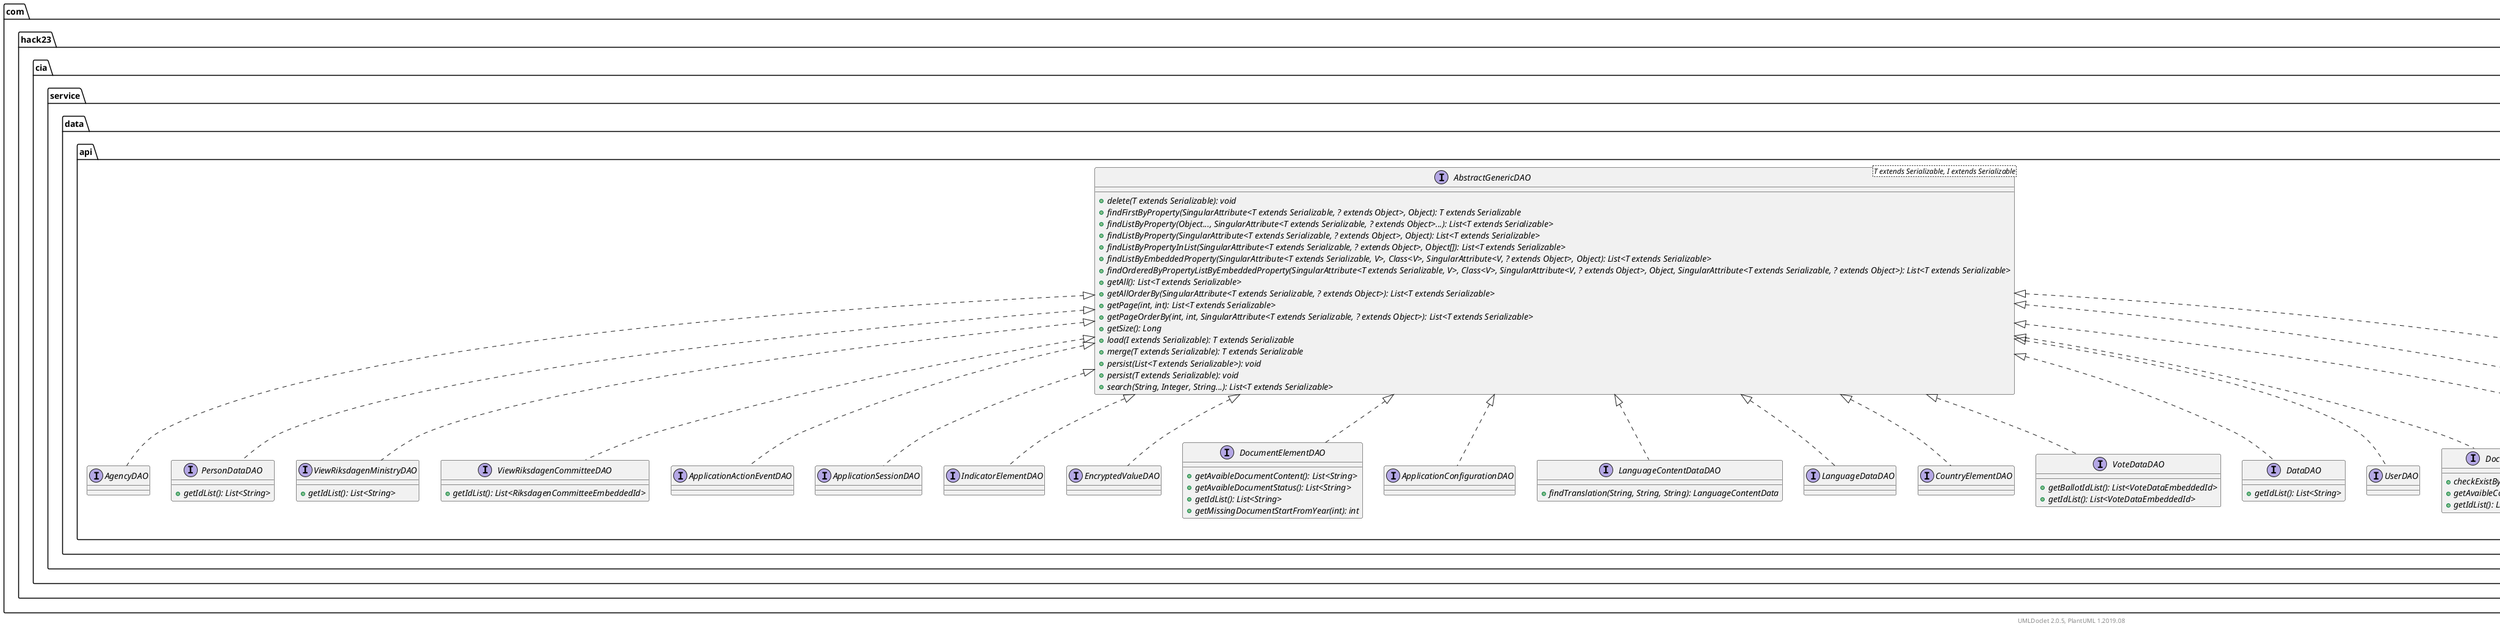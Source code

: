 @startuml
    namespace com.hack23.cia.service.data.api {

        interface AgencyDAO [[AgencyDAO.html]]

        interface PersonDataDAO [[PersonDataDAO.html]] {
            {abstract} +getIdList(): List<String>
        }

        interface ViewRiksdagenMinistryDAO [[ViewRiksdagenMinistryDAO.html]] {
            {abstract} +getIdList(): List<String>
        }

        interface ViewRiksdagenCommitteeDAO [[ViewRiksdagenCommitteeDAO.html]] {
            {abstract} +getIdList(): List<RiksdagenCommitteeEmbeddedId>
        }

        interface ApplicationActionEventDAO [[ApplicationActionEventDAO.html]]

        interface AbstractGenericDAO<T extends Serializable, I extends Serializable> [[AbstractGenericDAO.html]] {
            {abstract} +delete(T extends Serializable): void
            {abstract} +findFirstByProperty(SingularAttribute<T extends Serializable, ? extends Object>, Object): T extends Serializable
            {abstract} +findListByProperty(Object..., SingularAttribute<T extends Serializable, ? extends Object>...): List<T extends Serializable>
            {abstract} +findListByProperty(SingularAttribute<T extends Serializable, ? extends Object>, Object): List<T extends Serializable>
            {abstract} +findListByPropertyInList(SingularAttribute<T extends Serializable, ? extends Object>, Object[]): List<T extends Serializable>
            {abstract} +findListByEmbeddedProperty(SingularAttribute<T extends Serializable, V>, Class<V>, SingularAttribute<V, ? extends Object>, Object): List<T extends Serializable>
            {abstract} +findOrderedByPropertyListByEmbeddedProperty(SingularAttribute<T extends Serializable, V>, Class<V>, SingularAttribute<V, ? extends Object>, Object, SingularAttribute<T extends Serializable, ? extends Object>): List<T extends Serializable>
            {abstract} +getAll(): List<T extends Serializable>
            {abstract} +getAllOrderBy(SingularAttribute<T extends Serializable, ? extends Object>): List<T extends Serializable>
            {abstract} +getPage(int, int): List<T extends Serializable>
            {abstract} +getPageOrderBy(int, int, SingularAttribute<T extends Serializable, ? extends Object>): List<T extends Serializable>
            {abstract} +getSize(): Long
            {abstract} +load(I extends Serializable): T extends Serializable
            {abstract} +merge(T extends Serializable): T extends Serializable
            {abstract} +persist(List<T extends Serializable>): void
            {abstract} +persist(T extends Serializable): void
            {abstract} +search(String, Integer, String...): List<T extends Serializable>
        }

        interface ApplicationSessionDAO [[ApplicationSessionDAO.html]]

        interface IndicatorElementDAO [[IndicatorElementDAO.html]]

        interface DataViewer [[DataViewer.html]] {
            {abstract} +findByQueryProperty(Class<T>, SingularAttribute<T, ? extends Object>, Class<V>, SingularAttribute<V, ? extends Object>, Object): T
            {abstract} +findFirstByProperty(Class<T>, SingularAttribute<T, ? extends Object>, Object): T
            {abstract} +findListByEmbeddedProperty(Class<T>, SingularAttribute<T, V>, Class<V>, SingularAttribute<V, ? extends Object>, Object): List<T>
            {abstract} +findListByProperty(Class<T>, Object..., SingularAttribute<T, ? extends Object>...): List<T>
            {abstract} +findListByProperty(Class<T>, SingularAttribute<T, ? extends Object>, Object): List<T>
            {abstract} +findOrderedByPropertyListByEmbeddedProperty(Class<T>, SingularAttribute<T, V>, Class<V>, SingularAttribute<V, ? extends Object>, Object, SingularAttribute<T, ? extends Object>): List<T>
            {abstract} +findOrderedListByEmbeddedProperty(Class<T>, SingularAttribute<T, V>, Class<V>, SingularAttribute<V, ? extends Object>, Object, SingularAttribute<V, ? extends Object>): List<T>
            {abstract} +findOrderedListByProperty(Class<T>, SingularAttribute<T, ? extends Object>, Object, SingularAttribute<T, ? extends Object>): List<T>
            {abstract} +findOrderedListByProperty(Class<T>, SingularAttribute<T, ? extends Object>, Object..., SingularAttribute<T, ? extends Object>...): List<T>
            {abstract} +getAll(Class<T>): List<T>
            {abstract} +getAllOrderBy(Class<T>, SingularAttribute<T, ? extends Object>): List<T>
            {abstract} +getPage(Class<T>, int, int): List<T>
            {abstract} +getPageOrderBy(Class<T>, int, int, SingularAttribute<T, ? extends Object>): List<T>
            {abstract} +getSize(Class<T>): Long
            {abstract} +load(Class<T>, Object): T
        }

        interface EncryptedValueDAO [[EncryptedValueDAO.html]]

        interface ViewDataManager [[ViewDataManager.html]] {
            {abstract} +refreshViews(): void
        }

        interface DocumentElementDAO [[DocumentElementDAO.html]] {
            {abstract} +getAvaibleDocumentContent(): List<String>
            {abstract} +getAvaibleDocumentStatus(): List<String>
            {abstract} +getIdList(): List<String>
            {abstract} +getMissingDocumentStartFromYear(int): int
        }

        interface ApplicationConfigurationDAO [[ApplicationConfigurationDAO.html]]

        interface LanguageContentService [[LanguageContentService.html]] {
            {abstract} +getLanguageResource(String, String, String, String): String
        }

        interface LanguageContentDataDAO [[LanguageContentDataDAO.html]] {
            {abstract} +findTranslation(String, String, String): LanguageContentData
        }

        interface SearchIndexer [[SearchIndexer.html]] {
            {abstract} +updateSearchIndex(): void
        }

        interface RemoveDataManager [[RemoveDataManager.html]] {
            {abstract} +removePersonData(): void
            {abstract} +removeCommitteeProposals(): void
            {abstract} +removeDocumentStatus(): void
            {abstract} +removeDocuments(): void
            {abstract} +removeApplicationHistory(): void
            {abstract} +removeUserAccountApplicationHistory(String): void
        }

        interface LanguageDataDAO [[LanguageDataDAO.html]]

        interface CountryElementDAO [[CountryElementDAO.html]]

        interface VoteDataDAO [[VoteDataDAO.html]] {
            {abstract} +getBallotIdList(): List<VoteDataEmbeddedId>
            {abstract} +getIdList(): List<VoteDataEmbeddedId>
        }

        interface DataDAO [[DataDAO.html]] {
            {abstract} +getIdList(): List<String>
        }

        interface UserDAO [[UserDAO.html]]

        interface DocumentStatusContainerDAO [[DocumentStatusContainerDAO.html]] {
            {abstract} +checkExistByDocumentId(String): int
            {abstract} +getAvaibleCommitteeProposal(): List<String>
            {abstract} +getIdList(): List<String>
        }

        interface SwedenPoliticalPartyDAO [[SwedenPoliticalPartyDAO.html]] {
            {abstract} +getIdList(): List<String>
        }

        interface DocumentContentDataDAO [[DocumentContentDataDAO.html]] {
            {abstract} +checkDocumentContentData(String): boolean
            {abstract} +getIdList(): List<String>
        }

        interface ApplicationConfigurationService [[ApplicationConfigurationService.html]] {
            {abstract} +checkValueOrLoadDefault(String, String, ConfigurationGroup, String, String, String, String, String): ApplicationConfiguration
        }

        interface CommitteeProposalComponentDataDAO [[CommitteeProposalComponentDataDAO.html]] {
            {abstract} +checkCommitteeDocumentData(String): boolean
            {abstract} +getIdList(): List<String>
        }

        AbstractGenericDAO <|.. AgencyDAO
        AbstractGenericDAO <|.. PersonDataDAO
        AbstractGenericDAO <|.. ViewRiksdagenMinistryDAO
        AbstractGenericDAO <|.. ViewRiksdagenCommitteeDAO
        AbstractGenericDAO <|.. ApplicationActionEventDAO
        AbstractGenericDAO <|.. ApplicationSessionDAO
        AbstractGenericDAO <|.. IndicatorElementDAO
        AbstractGenericDAO <|.. EncryptedValueDAO
        AbstractGenericDAO <|.. DocumentElementDAO
        AbstractGenericDAO <|.. ApplicationConfigurationDAO
        AbstractGenericDAO <|.. LanguageContentDataDAO
        AbstractGenericDAO <|.. LanguageDataDAO
        AbstractGenericDAO <|.. CountryElementDAO
        AbstractGenericDAO <|.. VoteDataDAO
        AbstractGenericDAO <|.. DataDAO
        AbstractGenericDAO <|.. UserDAO
        AbstractGenericDAO <|.. DocumentStatusContainerDAO
        AbstractGenericDAO <|.. SwedenPoliticalPartyDAO
        AbstractGenericDAO <|.. DocumentContentDataDAO
        AbstractGenericDAO <|.. CommitteeProposalComponentDataDAO
    }

    center footer UMLDoclet 2.0.5, PlantUML 1.2019.08
@enduml
